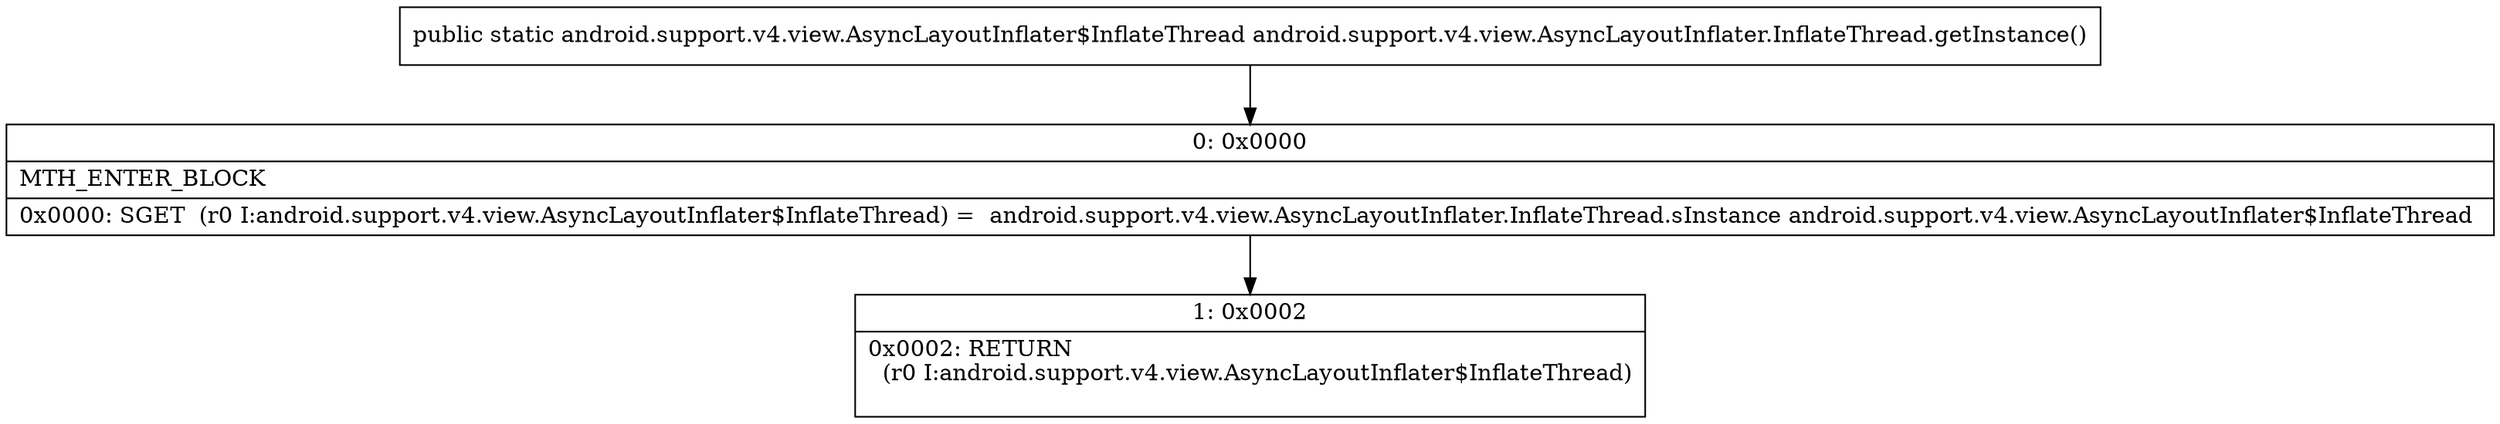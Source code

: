 digraph "CFG forandroid.support.v4.view.AsyncLayoutInflater.InflateThread.getInstance()Landroid\/support\/v4\/view\/AsyncLayoutInflater$InflateThread;" {
Node_0 [shape=record,label="{0\:\ 0x0000|MTH_ENTER_BLOCK\l|0x0000: SGET  (r0 I:android.support.v4.view.AsyncLayoutInflater$InflateThread) =  android.support.v4.view.AsyncLayoutInflater.InflateThread.sInstance android.support.v4.view.AsyncLayoutInflater$InflateThread \l}"];
Node_1 [shape=record,label="{1\:\ 0x0002|0x0002: RETURN  \l  (r0 I:android.support.v4.view.AsyncLayoutInflater$InflateThread)\l \l}"];
MethodNode[shape=record,label="{public static android.support.v4.view.AsyncLayoutInflater$InflateThread android.support.v4.view.AsyncLayoutInflater.InflateThread.getInstance() }"];
MethodNode -> Node_0;
Node_0 -> Node_1;
}

